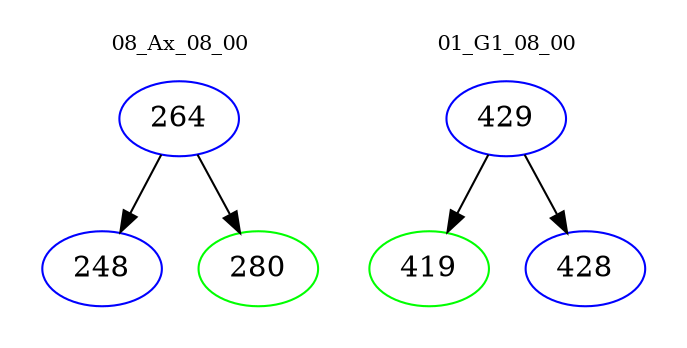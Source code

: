 digraph{
subgraph cluster_0 {
color = white
label = "08_Ax_08_00";
fontsize=10;
T0_264 [label="264", color="blue"]
T0_264 -> T0_248 [color="black"]
T0_248 [label="248", color="blue"]
T0_264 -> T0_280 [color="black"]
T0_280 [label="280", color="green"]
}
subgraph cluster_1 {
color = white
label = "01_G1_08_00";
fontsize=10;
T1_429 [label="429", color="blue"]
T1_429 -> T1_419 [color="black"]
T1_419 [label="419", color="green"]
T1_429 -> T1_428 [color="black"]
T1_428 [label="428", color="blue"]
}
}
